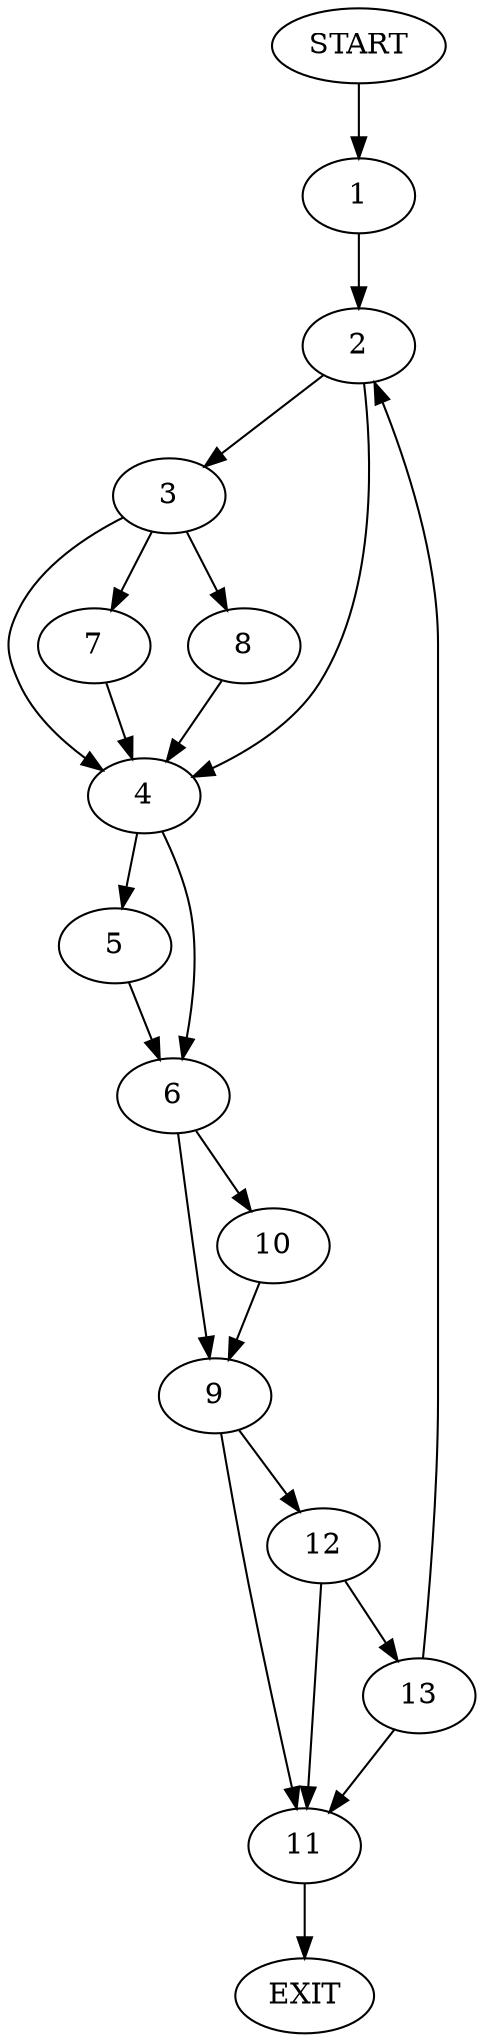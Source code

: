 digraph {
0 [label="START"]
14 [label="EXIT"]
0 -> 1
1 -> 2
2 -> 3
2 -> 4
4 -> 5
4 -> 6
3 -> 4
3 -> 7
3 -> 8
7 -> 4
8 -> 4
5 -> 6
6 -> 9
6 -> 10
9 -> 11
9 -> 12
10 -> 9
12 -> 13
12 -> 11
11 -> 14
13 -> 2
13 -> 11
}
